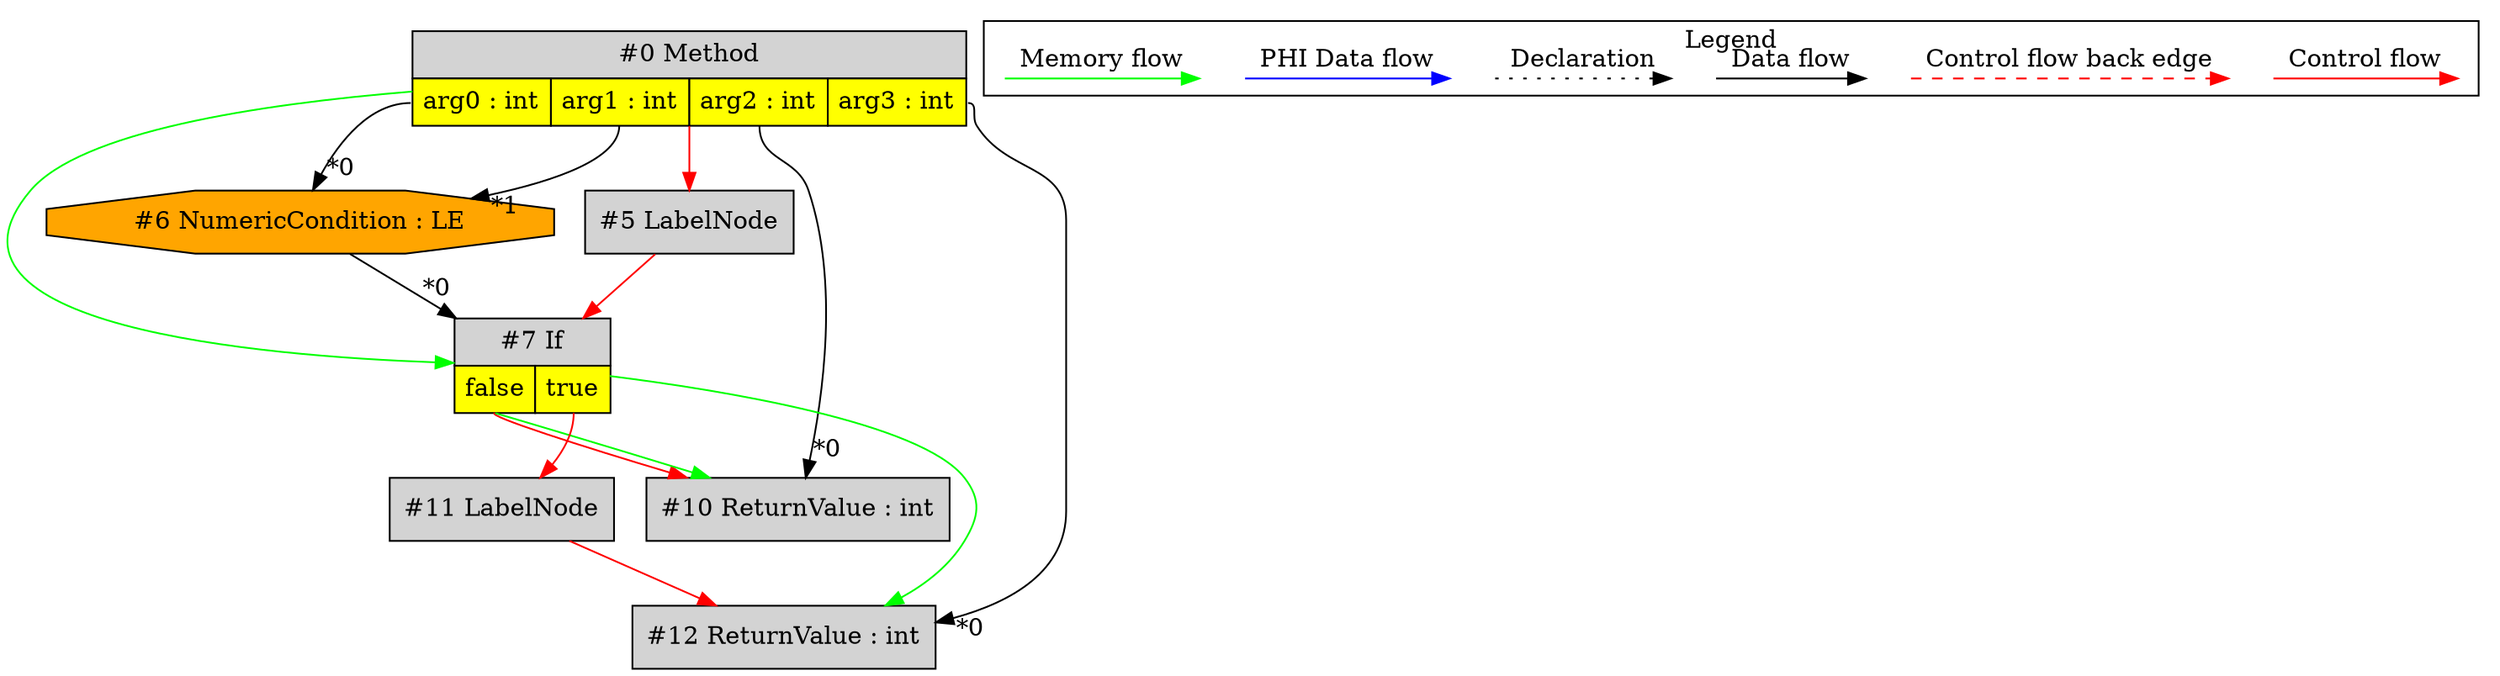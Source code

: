 digraph {
 ordering="in";
 node0[margin="0", label=<<table border="0" cellborder="1" cellspacing="0" cellpadding="5"><tr><td colspan="4">#0 Method</td></tr><tr><td port="prj4" bgcolor="yellow">arg0 : int</td><td port="prj3" bgcolor="yellow">arg1 : int</td><td port="prj2" bgcolor="yellow">arg2 : int</td><td port="prj1" bgcolor="yellow">arg3 : int</td></tr></table>>,shape=none, fillcolor=lightgrey, style=filled];
 node7[margin="0", label=<<table border="0" cellborder="1" cellspacing="0" cellpadding="5"><tr><td colspan="2">#7 If</td></tr><tr><td port="prj9" bgcolor="yellow">false</td><td port="prj8" bgcolor="yellow">true</td></tr></table>>,shape=none, fillcolor=lightgrey, style=filled];
 node6 -> node7[headlabel="*0", labeldistance=2];
 node5 -> node7[labeldistance=2, color=red, fontcolor=red];
 node0 -> node7[labeldistance=2, color=green, constraint=false];
 node5[label="#5 LabelNode",shape=box, fillcolor=lightgrey, style=filled];
 node0 -> node5[labeldistance=2, color=red, fontcolor=red];
 node6[label="#6 NumericCondition : LE",shape=octagon, fillcolor=orange, style=filled];
 node0:prj4 -> node6[headlabel="*0", labeldistance=2];
 node0:prj3 -> node6[headlabel="*1", labeldistance=2];
 node10[label="#10 ReturnValue : int",shape=box, fillcolor=lightgrey, style=filled];
 node0:prj2 -> node10[headlabel="*0", labeldistance=2];
 node7:prj9 -> node10[labeldistance=2, color=red, fontcolor=red];
 node7 -> node10[labeldistance=2, color=green, constraint=false];
 node11[label="#11 LabelNode",shape=box, fillcolor=lightgrey, style=filled];
 node7:prj8 -> node11[labeldistance=2, color=red, fontcolor=red];
 node12[label="#12 ReturnValue : int",shape=box, fillcolor=lightgrey, style=filled];
 node0:prj1 -> node12[headlabel="*0", labeldistance=2];
 node11 -> node12[labeldistance=2, color=red, fontcolor=red];
 node7 -> node12[labeldistance=2, color=green, constraint=false];
 subgraph cluster_000 {
  label = "Legend";
  node [shape=point]
  {
   rank=same;
   c0 [style = invis];
   c1 [style = invis];
   c2 [style = invis];
   c3 [style = invis];
   d0 [style = invis];
   d1 [style = invis];
   d2 [style = invis];
   d3 [style = invis];
   d4 [style = invis];
   d5 [style = invis];
   d6 [style = invis];
   d7 [style = invis];
  }
  c0 -> c1 [label="Control flow", style=solid, color=red]
  c2 -> c3 [label="Control flow back edge", style=dashed, color=red]
  d0 -> d1 [label="Data flow"]
  d2 -> d3 [label="Declaration", style=dotted]
  d4 -> d5 [label="PHI Data flow", color=blue]
  d6 -> d7 [label="Memory flow", color=green]
 }

}
